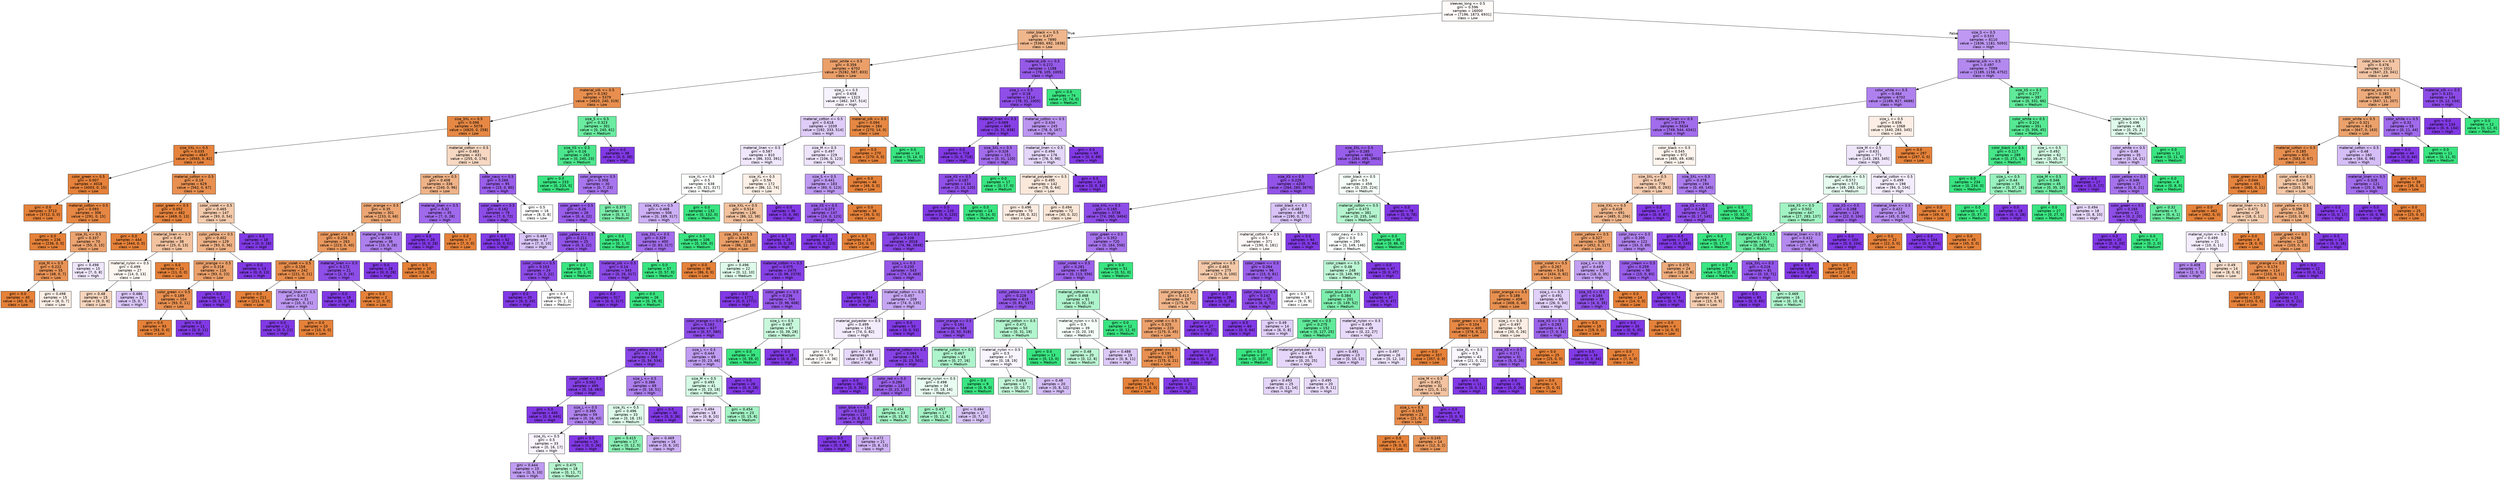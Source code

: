 digraph Tree {
node [shape=box, style="filled", color="black", fontname="helvetica"] ;
edge [fontname="helvetica"] ;
0 [label="sleeves_long <= 0.5\ngini = 0.596\nsamples = 16000\nvalue = [7196, 1873, 6931]\nclass = Low", fillcolor="#fefbf9"] ;
1 [label="color_black <= 0.5\ngini = 0.477\nsamples = 7890\nvalue = [5360, 692, 1838]\nclass = Low", fillcolor="#f0b68c"] ;
0 -> 1 [labeldistance=2.5, labelangle=45, headlabel="True"] ;
2 [label="color_white <= 0.5\ngini = 0.356\nsamples = 6702\nvalue = [5282, 587, 833]\nclass = Low", fillcolor="#eb9f69"] ;
1 -> 2 ;
3 [label="material_silk <= 0.5\ngini = 0.192\nsamples = 5379\nvalue = [4820, 240, 319]\nclass = Low", fillcolor="#e88f4f"] ;
2 -> 3 ;
4 [label="size_3XL <= 0.5\ngini = 0.096\nsamples = 5078\nvalue = [4820, 0, 258]\nclass = Low", fillcolor="#e68844"] ;
3 -> 4 ;
5 [label="size_XXL <= 0.5\ngini = 0.035\nsamples = 4647\nvalue = [4565, 0, 82]\nclass = Low", fillcolor="#e5833d"] ;
4 -> 5 ;
6 [label="color_green <= 0.5\ngini = 0.007\nsamples = 4018\nvalue = [4003, 0, 15]\nclass = Low", fillcolor="#e5813a"] ;
5 -> 6 ;
7 [label="gini = 0.0\nsamples = 3712\nvalue = [3712, 0, 0]\nclass = Low", fillcolor="#e58139"] ;
6 -> 7 ;
8 [label="material_cotton <= 0.5\ngini = 0.093\nsamples = 306\nvalue = [291, 0, 15]\nclass = Low", fillcolor="#e68743"] ;
6 -> 8 ;
9 [label="gini = 0.0\nsamples = 236\nvalue = [236, 0, 0]\nclass = Low", fillcolor="#e58139"] ;
8 -> 9 ;
10 [label="size_XL <= 0.5\ngini = 0.337\nsamples = 70\nvalue = [55, 0, 15]\nclass = Low", fillcolor="#eca36f"] ;
8 -> 10 ;
11 [label="size_M <= 0.5\ngini = 0.222\nsamples = 55\nvalue = [48, 0, 7]\nclass = Low", fillcolor="#e99356"] ;
10 -> 11 ;
12 [label="gini = 0.0\nsamples = 40\nvalue = [40, 0, 0]\nclass = Low", fillcolor="#e58139"] ;
11 -> 12 ;
13 [label="gini = 0.498\nsamples = 15\nvalue = [8, 0, 7]\nclass = Low", fillcolor="#fcefe6"] ;
11 -> 13 ;
14 [label="gini = 0.498\nsamples = 15\nvalue = [7, 0, 8]\nclass = High", fillcolor="#efe6fc"] ;
10 -> 14 ;
15 [label="material_cotton <= 0.5\ngini = 0.19\nsamples = 629\nvalue = [562, 0, 67]\nclass = Low", fillcolor="#e89051"] ;
5 -> 15 ;
16 [label="color_green <= 0.5\ngini = 0.052\nsamples = 482\nvalue = [469, 0, 13]\nclass = Low", fillcolor="#e6843e"] ;
15 -> 16 ;
17 [label="gini = 0.0\nsamples = 444\nvalue = [444, 0, 0]\nclass = Low", fillcolor="#e58139"] ;
16 -> 17 ;
18 [label="material_linen <= 0.5\ngini = 0.45\nsamples = 38\nvalue = [25, 0, 13]\nclass = Low", fillcolor="#f3c3a0"] ;
16 -> 18 ;
19 [label="material_nylon <= 0.5\ngini = 0.499\nsamples = 27\nvalue = [14, 0, 13]\nclass = Low", fillcolor="#fdf6f1"] ;
18 -> 19 ;
20 [label="gini = 0.48\nsamples = 15\nvalue = [9, 0, 6]\nclass = Low", fillcolor="#f6d5bd"] ;
19 -> 20 ;
21 [label="gini = 0.486\nsamples = 12\nvalue = [5, 0, 7]\nclass = High", fillcolor="#dbc6f8"] ;
19 -> 21 ;
22 [label="gini = 0.0\nsamples = 11\nvalue = [11, 0, 0]\nclass = Low", fillcolor="#e58139"] ;
18 -> 22 ;
23 [label="color_violet <= 0.5\ngini = 0.465\nsamples = 147\nvalue = [93, 0, 54]\nclass = Low", fillcolor="#f4caac"] ;
15 -> 23 ;
24 [label="color_yellow <= 0.5\ngini = 0.402\nsamples = 129\nvalue = [93, 0, 36]\nclass = Low", fillcolor="#efb286"] ;
23 -> 24 ;
25 [label="color_orange <= 0.5\ngini = 0.318\nsamples = 116\nvalue = [93, 0, 23]\nclass = Low", fillcolor="#eba06a"] ;
24 -> 25 ;
26 [label="color_green <= 0.5\ngini = 0.189\nsamples = 104\nvalue = [93, 0, 11]\nclass = Low", fillcolor="#e89050"] ;
25 -> 26 ;
27 [label="gini = 0.0\nsamples = 93\nvalue = [93, 0, 0]\nclass = Low", fillcolor="#e58139"] ;
26 -> 27 ;
28 [label="gini = 0.0\nsamples = 11\nvalue = [0, 0, 11]\nclass = High", fillcolor="#8139e5"] ;
26 -> 28 ;
29 [label="gini = 0.0\nsamples = 12\nvalue = [0, 0, 12]\nclass = High", fillcolor="#8139e5"] ;
25 -> 29 ;
30 [label="gini = 0.0\nsamples = 13\nvalue = [0, 0, 13]\nclass = High", fillcolor="#8139e5"] ;
24 -> 30 ;
31 [label="gini = 0.0\nsamples = 18\nvalue = [0, 0, 18]\nclass = High", fillcolor="#8139e5"] ;
23 -> 31 ;
32 [label="material_cotton <= 0.5\ngini = 0.483\nsamples = 431\nvalue = [255, 0, 176]\nclass = Low", fillcolor="#f7d8c2"] ;
4 -> 32 ;
33 [label="color_yellow <= 0.5\ngini = 0.408\nsamples = 336\nvalue = [240, 0, 96]\nclass = Low", fillcolor="#efb388"] ;
32 -> 33 ;
34 [label="color_orange <= 0.5\ngini = 0.35\nsamples = 301\nvalue = [233, 0, 68]\nclass = Low", fillcolor="#eda673"] ;
33 -> 34 ;
35 [label="color_green <= 0.5\ngini = 0.258\nsamples = 263\nvalue = [223, 0, 40]\nclass = Low", fillcolor="#ea985d"] ;
34 -> 35 ;
36 [label="color_violet <= 0.5\ngini = 0.158\nsamples = 242\nvalue = [221, 0, 21]\nclass = Low", fillcolor="#e78d4c"] ;
35 -> 36 ;
37 [label="gini = 0.0\nsamples = 211\nvalue = [211, 0, 0]\nclass = Low", fillcolor="#e58139"] ;
36 -> 37 ;
38 [label="material_linen <= 0.5\ngini = 0.437\nsamples = 31\nvalue = [10, 0, 21]\nclass = High", fillcolor="#bd97f1"] ;
36 -> 38 ;
39 [label="gini = 0.0\nsamples = 21\nvalue = [0, 0, 21]\nclass = High", fillcolor="#8139e5"] ;
38 -> 39 ;
40 [label="gini = 0.0\nsamples = 10\nvalue = [10, 0, 0]\nclass = Low", fillcolor="#e58139"] ;
38 -> 40 ;
41 [label="material_linen <= 0.5\ngini = 0.172\nsamples = 21\nvalue = [2, 0, 19]\nclass = High", fillcolor="#8e4ee8"] ;
35 -> 41 ;
42 [label="gini = 0.0\nsamples = 19\nvalue = [0, 0, 19]\nclass = High", fillcolor="#8139e5"] ;
41 -> 42 ;
43 [label="gini = 0.0\nsamples = 2\nvalue = [2, 0, 0]\nclass = Low", fillcolor="#e58139"] ;
41 -> 43 ;
44 [label="material_linen <= 0.5\ngini = 0.388\nsamples = 38\nvalue = [10, 0, 28]\nclass = High", fillcolor="#ae80ee"] ;
34 -> 44 ;
45 [label="gini = 0.0\nsamples = 28\nvalue = [0, 0, 28]\nclass = High", fillcolor="#8139e5"] ;
44 -> 45 ;
46 [label="gini = 0.0\nsamples = 10\nvalue = [10, 0, 0]\nclass = Low", fillcolor="#e58139"] ;
44 -> 46 ;
47 [label="material_linen <= 0.5\ngini = 0.32\nsamples = 35\nvalue = [7, 0, 28]\nclass = High", fillcolor="#a06aec"] ;
33 -> 47 ;
48 [label="gini = 0.0\nsamples = 28\nvalue = [0, 0, 28]\nclass = High", fillcolor="#8139e5"] ;
47 -> 48 ;
49 [label="gini = 0.0\nsamples = 7\nvalue = [7, 0, 0]\nclass = Low", fillcolor="#e58139"] ;
47 -> 49 ;
50 [label="color_navy <= 0.5\ngini = 0.266\nsamples = 95\nvalue = [15, 0, 80]\nclass = High", fillcolor="#995eea"] ;
32 -> 50 ;
51 [label="color_cream <= 0.5\ngini = 0.162\nsamples = 79\nvalue = [7, 0, 72]\nclass = High", fillcolor="#8d4ce8"] ;
50 -> 51 ;
52 [label="gini = 0.0\nsamples = 62\nvalue = [0, 0, 62]\nclass = High", fillcolor="#8139e5"] ;
51 -> 52 ;
53 [label="gini = 0.484\nsamples = 17\nvalue = [7, 0, 10]\nclass = High", fillcolor="#d9c4f7"] ;
51 -> 53 ;
54 [label="gini = 0.5\nsamples = 16\nvalue = [8, 0, 8]\nclass = Low", fillcolor="#ffffff"] ;
50 -> 54 ;
55 [label="size_S <= 0.5\ngini = 0.323\nsamples = 301\nvalue = [0, 240, 61]\nclass = Medium", fillcolor="#6beca1"] ;
3 -> 55 ;
56 [label="size_XS <= 0.5\ngini = 0.16\nsamples = 263\nvalue = [0, 240, 23]\nclass = Medium", fillcolor="#4ce78d"] ;
55 -> 56 ;
57 [label="gini = 0.0\nsamples = 233\nvalue = [0, 233, 0]\nclass = Medium", fillcolor="#39e581"] ;
56 -> 57 ;
58 [label="color_orange <= 0.5\ngini = 0.358\nsamples = 30\nvalue = [0, 7, 23]\nclass = High", fillcolor="#a775ed"] ;
56 -> 58 ;
59 [label="color_green <= 0.5\ngini = 0.26\nsamples = 26\nvalue = [0, 4, 22]\nclass = High", fillcolor="#985dea"] ;
58 -> 59 ;
60 [label="color_yellow <= 0.5\ngini = 0.211\nsamples = 25\nvalue = [0, 3, 22]\nclass = High", fillcolor="#9254e9"] ;
59 -> 60 ;
61 [label="color_violet <= 0.5\ngini = 0.153\nsamples = 24\nvalue = [0, 2, 22]\nclass = High", fillcolor="#8c4be7"] ;
60 -> 61 ;
62 [label="gini = 0.0\nsamples = 20\nvalue = [0, 0, 20]\nclass = High", fillcolor="#8139e5"] ;
61 -> 62 ;
63 [label="gini = 0.5\nsamples = 4\nvalue = [0, 2, 2]\nclass = Medium", fillcolor="#ffffff"] ;
61 -> 63 ;
64 [label="gini = 0.0\nsamples = 1\nvalue = [0, 1, 0]\nclass = Medium", fillcolor="#39e581"] ;
60 -> 64 ;
65 [label="gini = 0.0\nsamples = 1\nvalue = [0, 1, 0]\nclass = Medium", fillcolor="#39e581"] ;
59 -> 65 ;
66 [label="gini = 0.375\nsamples = 4\nvalue = [0, 3, 1]\nclass = Medium", fillcolor="#7beeab"] ;
58 -> 66 ;
67 [label="gini = 0.0\nsamples = 38\nvalue = [0, 0, 38]\nclass = High", fillcolor="#8139e5"] ;
55 -> 67 ;
68 [label="size_L <= 0.5\ngini = 0.658\nsamples = 1323\nvalue = [462, 347, 514]\nclass = High", fillcolor="#f7f3fd"] ;
2 -> 68 ;
69 [label="material_cotton <= 0.5\ngini = 0.618\nsamples = 1039\nvalue = [192, 333, 514]\nclass = High", fillcolor="#dfccf8"] ;
68 -> 69 ;
70 [label="material_linen <= 0.5\ngini = 0.587\nsamples = 810\nvalue = [86, 333, 391]\nclass = High", fillcolor="#f0e7fc"] ;
69 -> 70 ;
71 [label="size_XL <= 0.5\ngini = 0.5\nsamples = 638\nvalue = [0, 321, 317]\nclass = Medium", fillcolor="#fdfffd"] ;
70 -> 71 ;
72 [label="size_XXL <= 0.5\ngini = 0.468\nsamples = 506\nvalue = [0, 189, 317]\nclass = High", fillcolor="#ccaff5"] ;
71 -> 72 ;
73 [label="size_3XL <= 0.5\ngini = 0.329\nsamples = 400\nvalue = [0, 83, 317]\nclass = High", fillcolor="#a26dec"] ;
72 -> 73 ;
74 [label="material_silk <= 0.5\ngini = 0.14\nsamples = 343\nvalue = [0, 26, 317]\nclass = High", fillcolor="#8b49e7"] ;
73 -> 74 ;
75 [label="gini = 0.0\nsamples = 317\nvalue = [0, 0, 317]\nclass = High", fillcolor="#8139e5"] ;
74 -> 75 ;
76 [label="gini = 0.0\nsamples = 26\nvalue = [0, 26, 0]\nclass = Medium", fillcolor="#39e581"] ;
74 -> 76 ;
77 [label="gini = 0.0\nsamples = 57\nvalue = [0, 57, 0]\nclass = Medium", fillcolor="#39e581"] ;
73 -> 77 ;
78 [label="gini = 0.0\nsamples = 106\nvalue = [0, 106, 0]\nclass = Medium", fillcolor="#39e581"] ;
72 -> 78 ;
79 [label="gini = 0.0\nsamples = 132\nvalue = [0, 132, 0]\nclass = Medium", fillcolor="#39e581"] ;
71 -> 79 ;
80 [label="size_XL <= 0.5\ngini = 0.56\nsamples = 172\nvalue = [86, 12, 74]\nclass = Low", fillcolor="#fcf0e7"] ;
70 -> 80 ;
81 [label="size_XXL <= 0.5\ngini = 0.514\nsamples = 136\nvalue = [86, 12, 38]\nclass = Low", fillcolor="#f2c19e"] ;
80 -> 81 ;
82 [label="size_3XL <= 0.5\ngini = 0.345\nsamples = 108\nvalue = [86, 12, 10]\nclass = Low", fillcolor="#eb9e66"] ;
81 -> 82 ;
83 [label="gini = 0.0\nsamples = 86\nvalue = [86, 0, 0]\nclass = Low", fillcolor="#e58139"] ;
82 -> 83 ;
84 [label="gini = 0.496\nsamples = 22\nvalue = [0, 12, 10]\nclass = Medium", fillcolor="#defbea"] ;
82 -> 84 ;
85 [label="gini = 0.0\nsamples = 28\nvalue = [0, 0, 28]\nclass = High", fillcolor="#8139e5"] ;
81 -> 85 ;
86 [label="gini = 0.0\nsamples = 36\nvalue = [0, 0, 36]\nclass = High", fillcolor="#8139e5"] ;
80 -> 86 ;
87 [label="size_M <= 0.5\ngini = 0.497\nsamples = 229\nvalue = [106, 0, 123]\nclass = High", fillcolor="#eee4fb"] ;
69 -> 87 ;
88 [label="size_S <= 0.5\ngini = 0.441\nsamples = 183\nvalue = [60, 0, 123]\nclass = High", fillcolor="#be9af2"] ;
87 -> 88 ;
89 [label="size_XS <= 0.5\ngini = 0.273\nsamples = 147\nvalue = [24, 0, 123]\nclass = High", fillcolor="#9a60ea"] ;
88 -> 89 ;
90 [label="gini = 0.0\nsamples = 123\nvalue = [0, 0, 123]\nclass = High", fillcolor="#8139e5"] ;
89 -> 90 ;
91 [label="gini = 0.0\nsamples = 24\nvalue = [24, 0, 0]\nclass = Low", fillcolor="#e58139"] ;
89 -> 91 ;
92 [label="gini = 0.0\nsamples = 36\nvalue = [36, 0, 0]\nclass = Low", fillcolor="#e58139"] ;
88 -> 92 ;
93 [label="gini = 0.0\nsamples = 46\nvalue = [46, 0, 0]\nclass = Low", fillcolor="#e58139"] ;
87 -> 93 ;
94 [label="material_silk <= 0.5\ngini = 0.094\nsamples = 284\nvalue = [270, 14, 0]\nclass = Low", fillcolor="#e68843"] ;
68 -> 94 ;
95 [label="gini = 0.0\nsamples = 270\nvalue = [270, 0, 0]\nclass = Low", fillcolor="#e58139"] ;
94 -> 95 ;
96 [label="gini = 0.0\nsamples = 14\nvalue = [0, 14, 0]\nclass = Medium", fillcolor="#39e581"] ;
94 -> 96 ;
97 [label="material_silk <= 0.5\ngini = 0.272\nsamples = 1188\nvalue = [78, 105, 1005]\nclass = High", fillcolor="#965ae9"] ;
1 -> 97 ;
98 [label="size_L <= 0.5\ngini = 0.18\nsamples = 1114\nvalue = [78, 31, 1005]\nclass = High", fillcolor="#8e4ee8"] ;
97 -> 98 ;
99 [label="material_linen <= 0.5\ngini = 0.069\nsamples = 869\nvalue = [0, 31, 838]\nclass = High", fillcolor="#8640e6"] ;
98 -> 99 ;
100 [label="gini = 0.0\nsamples = 718\nvalue = [0, 0, 718]\nclass = High", fillcolor="#8139e5"] ;
99 -> 100 ;
101 [label="size_3XL <= 0.5\ngini = 0.326\nsamples = 151\nvalue = [0, 31, 120]\nclass = High", fillcolor="#a26cec"] ;
99 -> 101 ;
102 [label="size_XS <= 0.5\ngini = 0.187\nsamples = 134\nvalue = [0, 14, 120]\nclass = High", fillcolor="#9050e8"] ;
101 -> 102 ;
103 [label="gini = 0.0\nsamples = 120\nvalue = [0, 0, 120]\nclass = High", fillcolor="#8139e5"] ;
102 -> 103 ;
104 [label="gini = 0.0\nsamples = 14\nvalue = [0, 14, 0]\nclass = Medium", fillcolor="#39e581"] ;
102 -> 104 ;
105 [label="gini = 0.0\nsamples = 17\nvalue = [0, 17, 0]\nclass = Medium", fillcolor="#39e581"] ;
101 -> 105 ;
106 [label="material_cotton <= 0.5\ngini = 0.434\nsamples = 245\nvalue = [78, 0, 167]\nclass = High", fillcolor="#bc95f1"] ;
98 -> 106 ;
107 [label="material_linen <= 0.5\ngini = 0.494\nsamples = 176\nvalue = [78, 0, 98]\nclass = High", fillcolor="#e5d7fa"] ;
106 -> 107 ;
108 [label="material_polyester <= 0.5\ngini = 0.495\nsamples = 142\nvalue = [78, 0, 64]\nclass = Low", fillcolor="#fae8db"] ;
107 -> 108 ;
109 [label="gini = 0.496\nsamples = 70\nvalue = [38, 0, 32]\nclass = Low", fillcolor="#fbebe0"] ;
108 -> 109 ;
110 [label="gini = 0.494\nsamples = 72\nvalue = [40, 0, 32]\nclass = Low", fillcolor="#fae6d7"] ;
108 -> 110 ;
111 [label="gini = 0.0\nsamples = 34\nvalue = [0, 0, 34]\nclass = High", fillcolor="#8139e5"] ;
107 -> 111 ;
112 [label="gini = 0.0\nsamples = 69\nvalue = [0, 0, 69]\nclass = High", fillcolor="#8139e5"] ;
106 -> 112 ;
113 [label="gini = 0.0\nsamples = 74\nvalue = [0, 74, 0]\nclass = Medium", fillcolor="#39e581"] ;
97 -> 113 ;
114 [label="size_S <= 0.5\ngini = 0.533\nsamples = 8110\nvalue = [1836, 1181, 5093]\nclass = High", fillcolor="#be98f2"] ;
0 -> 114 [labeldistance=2.5, labelangle=-45, headlabel="False"] ;
115 [label="material_silk <= 0.5\ngini = 0.497\nsamples = 7099\nvalue = [1189, 1158, 4752]\nclass = High", fillcolor="#b388ef"] ;
114 -> 115 ;
116 [label="color_white <= 0.5\ngini = 0.464\nsamples = 6702\nvalue = [1189, 827, 4686]\nclass = High", fillcolor="#af81ef"] ;
115 -> 116 ;
117 [label="material_linen <= 0.5\ngini = 0.379\nsamples = 5634\nvalue = [749, 544, 4341]\nclass = High", fillcolor="#a26dec"] ;
116 -> 117 ;
118 [label="size_3XL <= 0.5\ngini = 0.285\nsamples = 4662\nvalue = [264, 495, 3903]\nclass = High", fillcolor="#985dea"] ;
117 -> 118 ;
119 [label="size_XS <= 0.5\ngini = 0.226\nsamples = 4203\nvalue = [264, 260, 3679]\nclass = High", fillcolor="#9253e8"] ;
118 -> 119 ;
120 [label="size_XXL <= 0.5\ngini = 0.165\nsamples = 3738\nvalue = [74, 260, 3404]\nclass = High", fillcolor="#8d4ce7"] ;
119 -> 120 ;
121 [label="color_black <= 0.5\ngini = 0.108\nsamples = 3018\nvalue = [74, 96, 2848]\nclass = High", fillcolor="#8845e7"] ;
120 -> 121 ;
122 [label="material_cotton <= 0.5\ngini = 0.075\nsamples = 2475\nvalue = [0, 96, 2379]\nclass = High", fillcolor="#8641e6"] ;
121 -> 122 ;
123 [label="gini = 0.0\nsamples = 1771\nvalue = [0, 0, 1771]\nclass = High", fillcolor="#8139e5"] ;
122 -> 123 ;
124 [label="color_green <= 0.5\ngini = 0.236\nsamples = 704\nvalue = [0, 96, 608]\nclass = High", fillcolor="#9558e9"] ;
122 -> 124 ;
125 [label="color_orange <= 0.5\ngini = 0.163\nsamples = 637\nvalue = [0, 57, 580]\nclass = High", fillcolor="#8d4ce8"] ;
124 -> 125 ;
126 [label="color_yellow <= 0.5\ngini = 0.113\nsamples = 568\nvalue = [0, 34, 534]\nclass = High", fillcolor="#8946e7"] ;
125 -> 126 ;
127 [label="color_violet <= 0.5\ngini = 0.062\nsamples = 499\nvalue = [0, 16, 483]\nclass = High", fillcolor="#8540e6"] ;
126 -> 127 ;
128 [label="gini = 0.0\nsamples = 440\nvalue = [0, 0, 440]\nclass = High", fillcolor="#8139e5"] ;
127 -> 128 ;
129 [label="size_L <= 0.5\ngini = 0.395\nsamples = 59\nvalue = [0, 16, 43]\nclass = High", fillcolor="#b083ef"] ;
127 -> 129 ;
130 [label="size_XL <= 0.5\ngini = 0.5\nsamples = 33\nvalue = [0, 16, 17]\nclass = High", fillcolor="#f8f3fd"] ;
129 -> 130 ;
131 [label="gini = 0.444\nsamples = 15\nvalue = [0, 5, 10]\nclass = High", fillcolor="#c09cf2"] ;
130 -> 131 ;
132 [label="gini = 0.475\nsamples = 18\nvalue = [0, 11, 7]\nclass = Medium", fillcolor="#b7f6d1"] ;
130 -> 132 ;
133 [label="gini = 0.0\nsamples = 26\nvalue = [0, 0, 26]\nclass = High", fillcolor="#8139e5"] ;
129 -> 133 ;
134 [label="size_L <= 0.5\ngini = 0.386\nsamples = 69\nvalue = [0, 18, 51]\nclass = High", fillcolor="#ad7fee"] ;
126 -> 134 ;
135 [label="size_XL <= 0.5\ngini = 0.496\nsamples = 33\nvalue = [0, 18, 15]\nclass = Medium", fillcolor="#defbea"] ;
134 -> 135 ;
136 [label="gini = 0.415\nsamples = 17\nvalue = [0, 12, 5]\nclass = Medium", fillcolor="#8bf0b5"] ;
135 -> 136 ;
137 [label="gini = 0.469\nsamples = 16\nvalue = [0, 6, 10]\nclass = High", fillcolor="#cdb0f5"] ;
135 -> 137 ;
138 [label="gini = 0.0\nsamples = 36\nvalue = [0, 0, 36]\nclass = High", fillcolor="#8139e5"] ;
134 -> 138 ;
139 [label="size_L <= 0.5\ngini = 0.444\nsamples = 69\nvalue = [0, 23, 46]\nclass = High", fillcolor="#c09cf2"] ;
125 -> 139 ;
140 [label="size_M <= 0.5\ngini = 0.493\nsamples = 41\nvalue = [0, 23, 18]\nclass = Medium", fillcolor="#d4f9e4"] ;
139 -> 140 ;
141 [label="gini = 0.494\nsamples = 18\nvalue = [0, 8, 10]\nclass = High", fillcolor="#e6d7fa"] ;
140 -> 141 ;
142 [label="gini = 0.454\nsamples = 23\nvalue = [0, 15, 8]\nclass = Medium", fillcolor="#a3f3c4"] ;
140 -> 142 ;
143 [label="gini = 0.0\nsamples = 28\nvalue = [0, 0, 28]\nclass = High", fillcolor="#8139e5"] ;
139 -> 143 ;
144 [label="size_L <= 0.5\ngini = 0.487\nsamples = 67\nvalue = [0, 39, 28]\nclass = Medium", fillcolor="#c7f8db"] ;
124 -> 144 ;
145 [label="gini = 0.0\nsamples = 39\nvalue = [0, 39, 0]\nclass = Medium", fillcolor="#39e581"] ;
144 -> 145 ;
146 [label="gini = 0.0\nsamples = 28\nvalue = [0, 0, 28]\nclass = High", fillcolor="#8139e5"] ;
144 -> 146 ;
147 [label="size_L <= 0.5\ngini = 0.235\nsamples = 543\nvalue = [74, 0, 469]\nclass = High", fillcolor="#9558e9"] ;
121 -> 147 ;
148 [label="gini = 0.0\nsamples = 334\nvalue = [0, 0, 334]\nclass = High", fillcolor="#8139e5"] ;
147 -> 148 ;
149 [label="material_cotton <= 0.5\ngini = 0.457\nsamples = 209\nvalue = [74, 0, 135]\nclass = High", fillcolor="#c6a6f3"] ;
147 -> 149 ;
150 [label="material_polyester <= 0.5\ngini = 0.499\nsamples = 156\nvalue = [74, 0, 82]\nclass = High", fillcolor="#f3ecfc"] ;
149 -> 150 ;
151 [label="gini = 0.5\nsamples = 73\nvalue = [37, 0, 36]\nclass = Low", fillcolor="#fefcfa"] ;
150 -> 151 ;
152 [label="gini = 0.494\nsamples = 83\nvalue = [37, 0, 46]\nclass = High", fillcolor="#e6d8fa"] ;
150 -> 152 ;
153 [label="gini = 0.0\nsamples = 53\nvalue = [0, 0, 53]\nclass = High", fillcolor="#8139e5"] ;
149 -> 153 ;
154 [label="color_green <= 0.5\ngini = 0.352\nsamples = 720\nvalue = [0, 164, 556]\nclass = High", fillcolor="#a673ed"] ;
120 -> 154 ;
155 [label="color_violet <= 0.5\ngini = 0.281\nsamples = 669\nvalue = [0, 113, 556]\nclass = High", fillcolor="#9b61ea"] ;
154 -> 155 ;
156 [label="color_yellow <= 0.5\ngini = 0.228\nsamples = 618\nvalue = [0, 81, 537]\nclass = High", fillcolor="#9457e9"] ;
155 -> 156 ;
157 [label="color_orange <= 0.5\ngini = 0.161\nsamples = 568\nvalue = [0, 50, 518]\nclass = High", fillcolor="#8d4ce8"] ;
156 -> 157 ;
158 [label="material_cotton <= 0.5\ngini = 0.084\nsamples = 525\nvalue = [0, 23, 502]\nclass = High", fillcolor="#8742e6"] ;
157 -> 158 ;
159 [label="gini = 0.0\nsamples = 392\nvalue = [0, 0, 392]\nclass = High", fillcolor="#8139e5"] ;
158 -> 159 ;
160 [label="color_red <= 0.5\ngini = 0.286\nsamples = 133\nvalue = [0, 23, 110]\nclass = High", fillcolor="#9b62ea"] ;
158 -> 160 ;
161 [label="color_blue <= 0.5\ngini = 0.135\nsamples = 110\nvalue = [0, 8, 102]\nclass = High", fillcolor="#8b49e7"] ;
160 -> 161 ;
162 [label="gini = 0.0\nsamples = 89\nvalue = [0, 0, 89]\nclass = High", fillcolor="#8139e5"] ;
161 -> 162 ;
163 [label="gini = 0.472\nsamples = 21\nvalue = [0, 8, 13]\nclass = High", fillcolor="#cfb3f5"] ;
161 -> 163 ;
164 [label="gini = 0.454\nsamples = 23\nvalue = [0, 15, 8]\nclass = Medium", fillcolor="#a3f3c4"] ;
160 -> 164 ;
165 [label="material_cotton <= 0.5\ngini = 0.467\nsamples = 43\nvalue = [0, 27, 16]\nclass = Medium", fillcolor="#aef4cc"] ;
157 -> 165 ;
166 [label="material_nylon <= 0.5\ngini = 0.498\nsamples = 34\nvalue = [0, 18, 16]\nclass = Medium", fillcolor="#e9fcf1"] ;
165 -> 166 ;
167 [label="gini = 0.457\nsamples = 17\nvalue = [0, 11, 6]\nclass = Medium", fillcolor="#a5f3c6"] ;
166 -> 167 ;
168 [label="gini = 0.484\nsamples = 17\nvalue = [0, 7, 10]\nclass = High", fillcolor="#d9c4f7"] ;
166 -> 168 ;
169 [label="gini = 0.0\nsamples = 9\nvalue = [0, 9, 0]\nclass = Medium", fillcolor="#39e581"] ;
165 -> 169 ;
170 [label="material_cotton <= 0.5\ngini = 0.471\nsamples = 50\nvalue = [0, 31, 19]\nclass = Medium", fillcolor="#b2f5ce"] ;
156 -> 170 ;
171 [label="material_nylon <= 0.5\ngini = 0.5\nsamples = 37\nvalue = [0, 18, 19]\nclass = High", fillcolor="#f8f5fe"] ;
170 -> 171 ;
172 [label="gini = 0.484\nsamples = 17\nvalue = [0, 10, 7]\nclass = Medium", fillcolor="#c4f7d9"] ;
171 -> 172 ;
173 [label="gini = 0.48\nsamples = 20\nvalue = [0, 8, 12]\nclass = High", fillcolor="#d5bdf6"] ;
171 -> 173 ;
174 [label="gini = 0.0\nsamples = 13\nvalue = [0, 13, 0]\nclass = Medium", fillcolor="#39e581"] ;
170 -> 174 ;
175 [label="material_cotton <= 0.5\ngini = 0.468\nsamples = 51\nvalue = [0, 32, 19]\nclass = Medium", fillcolor="#aff4cc"] ;
155 -> 175 ;
176 [label="material_nylon <= 0.5\ngini = 0.5\nsamples = 39\nvalue = [0, 20, 19]\nclass = Medium", fillcolor="#f5fef9"] ;
175 -> 176 ;
177 [label="gini = 0.48\nsamples = 20\nvalue = [0, 12, 8]\nclass = Medium", fillcolor="#bdf6d5"] ;
176 -> 177 ;
178 [label="gini = 0.488\nsamples = 19\nvalue = [0, 8, 11]\nclass = High", fillcolor="#ddc9f8"] ;
176 -> 178 ;
179 [label="gini = 0.0\nsamples = 12\nvalue = [0, 12, 0]\nclass = Medium", fillcolor="#39e581"] ;
175 -> 179 ;
180 [label="gini = 0.0\nsamples = 51\nvalue = [0, 51, 0]\nclass = Medium", fillcolor="#39e581"] ;
154 -> 180 ;
181 [label="color_black <= 0.5\ngini = 0.483\nsamples = 465\nvalue = [190, 0, 275]\nclass = High", fillcolor="#d8c2f7"] ;
119 -> 181 ;
182 [label="material_cotton <= 0.5\ngini = 0.5\nsamples = 371\nvalue = [190, 0, 181]\nclass = Low", fillcolor="#fef9f6"] ;
181 -> 182 ;
183 [label="color_yellow <= 0.5\ngini = 0.463\nsamples = 275\nvalue = [175, 0, 100]\nclass = Low", fillcolor="#f4c9aa"] ;
182 -> 183 ;
184 [label="color_orange <= 0.5\ngini = 0.413\nsamples = 247\nvalue = [175, 0, 72]\nclass = Low", fillcolor="#f0b58a"] ;
183 -> 184 ;
185 [label="color_violet <= 0.5\ngini = 0.325\nsamples = 220\nvalue = [175, 0, 45]\nclass = Low", fillcolor="#eca16c"] ;
184 -> 185 ;
186 [label="color_green <= 0.5\ngini = 0.191\nsamples = 196\nvalue = [175, 0, 21]\nclass = Low", fillcolor="#e89051"] ;
185 -> 186 ;
187 [label="gini = 0.0\nsamples = 175\nvalue = [175, 0, 0]\nclass = Low", fillcolor="#e58139"] ;
186 -> 187 ;
188 [label="gini = 0.0\nsamples = 21\nvalue = [0, 0, 21]\nclass = High", fillcolor="#8139e5"] ;
186 -> 188 ;
189 [label="gini = 0.0\nsamples = 24\nvalue = [0, 0, 24]\nclass = High", fillcolor="#8139e5"] ;
185 -> 189 ;
190 [label="gini = 0.0\nsamples = 27\nvalue = [0, 0, 27]\nclass = High", fillcolor="#8139e5"] ;
184 -> 190 ;
191 [label="gini = 0.0\nsamples = 28\nvalue = [0, 0, 28]\nclass = High", fillcolor="#8139e5"] ;
183 -> 191 ;
192 [label="color_cream <= 0.5\ngini = 0.264\nsamples = 96\nvalue = [15, 0, 81]\nclass = High", fillcolor="#985eea"] ;
182 -> 192 ;
193 [label="color_navy <= 0.5\ngini = 0.142\nsamples = 78\nvalue = [6, 0, 72]\nclass = High", fillcolor="#8c49e7"] ;
192 -> 193 ;
194 [label="gini = 0.0\nsamples = 64\nvalue = [0, 0, 64]\nclass = High", fillcolor="#8139e5"] ;
193 -> 194 ;
195 [label="gini = 0.49\nsamples = 14\nvalue = [6, 0, 8]\nclass = High", fillcolor="#e0cef8"] ;
193 -> 195 ;
196 [label="gini = 0.5\nsamples = 18\nvalue = [9, 0, 9]\nclass = Low", fillcolor="#ffffff"] ;
192 -> 196 ;
197 [label="gini = 0.0\nsamples = 94\nvalue = [0, 0, 94]\nclass = High", fillcolor="#8139e5"] ;
181 -> 197 ;
198 [label="color_black <= 0.5\ngini = 0.5\nsamples = 459\nvalue = [0, 235, 224]\nclass = Medium", fillcolor="#f6fef9"] ;
118 -> 198 ;
199 [label="material_cotton <= 0.5\ngini = 0.473\nsamples = 381\nvalue = [0, 235, 146]\nclass = Medium", fillcolor="#b4f5cf"] ;
198 -> 199 ;
200 [label="color_navy <= 0.5\ngini = 0.5\nsamples = 295\nvalue = [0, 149, 146]\nclass = Medium", fillcolor="#fbfefc"] ;
199 -> 200 ;
201 [label="color_cream <= 0.5\ngini = 0.48\nsamples = 248\nvalue = [0, 149, 99]\nclass = Medium", fillcolor="#bdf6d5"] ;
200 -> 201 ;
202 [label="color_blue <= 0.5\ngini = 0.384\nsamples = 201\nvalue = [0, 149, 52]\nclass = Medium", fillcolor="#7eeead"] ;
201 -> 202 ;
203 [label="color_red <= 0.5\ngini = 0.275\nsamples = 152\nvalue = [0, 127, 25]\nclass = Medium", fillcolor="#60ea9a"] ;
202 -> 203 ;
204 [label="gini = 0.0\nsamples = 107\nvalue = [0, 107, 0]\nclass = Medium", fillcolor="#39e581"] ;
203 -> 204 ;
205 [label="material_polyester <= 0.5\ngini = 0.494\nsamples = 45\nvalue = [0, 20, 25]\nclass = High", fillcolor="#e6d7fa"] ;
203 -> 205 ;
206 [label="gini = 0.493\nsamples = 25\nvalue = [0, 11, 14]\nclass = High", fillcolor="#e4d5f9"] ;
205 -> 206 ;
207 [label="gini = 0.495\nsamples = 20\nvalue = [0, 9, 11]\nclass = High", fillcolor="#e8dbfa"] ;
205 -> 207 ;
208 [label="material_nylon <= 0.5\ngini = 0.495\nsamples = 49\nvalue = [0, 22, 27]\nclass = High", fillcolor="#e8dafa"] ;
202 -> 208 ;
209 [label="gini = 0.491\nsamples = 23\nvalue = [0, 10, 13]\nclass = High", fillcolor="#e2d1f9"] ;
208 -> 209 ;
210 [label="gini = 0.497\nsamples = 26\nvalue = [0, 12, 14]\nclass = High", fillcolor="#ede3fb"] ;
208 -> 210 ;
211 [label="gini = 0.0\nsamples = 47\nvalue = [0, 0, 47]\nclass = High", fillcolor="#8139e5"] ;
201 -> 211 ;
212 [label="gini = 0.0\nsamples = 47\nvalue = [0, 0, 47]\nclass = High", fillcolor="#8139e5"] ;
200 -> 212 ;
213 [label="gini = 0.0\nsamples = 86\nvalue = [0, 86, 0]\nclass = Medium", fillcolor="#39e581"] ;
199 -> 213 ;
214 [label="gini = 0.0\nsamples = 78\nvalue = [0, 0, 78]\nclass = High", fillcolor="#8139e5"] ;
198 -> 214 ;
215 [label="color_black <= 0.5\ngini = 0.545\nsamples = 972\nvalue = [485, 49, 438]\nclass = Low", fillcolor="#fdf4ee"] ;
117 -> 215 ;
216 [label="size_3XL <= 0.5\ngini = 0.47\nsamples = 778\nvalue = [485, 0, 293]\nclass = Low", fillcolor="#f5cdb1"] ;
215 -> 216 ;
217 [label="size_XXL <= 0.5\ngini = 0.418\nsamples = 691\nvalue = [485, 0, 206]\nclass = Low", fillcolor="#f0b78d"] ;
216 -> 217 ;
218 [label="color_yellow <= 0.5\ngini = 0.327\nsamples = 569\nvalue = [452, 0, 117]\nclass = Low", fillcolor="#eca26c"] ;
217 -> 218 ;
219 [label="color_violet <= 0.5\ngini = 0.267\nsamples = 516\nvalue = [434, 0, 82]\nclass = Low", fillcolor="#ea995e"] ;
218 -> 219 ;
220 [label="color_orange <= 0.5\ngini = 0.188\nsamples = 456\nvalue = [408, 0, 48]\nclass = Low", fillcolor="#e89050"] ;
219 -> 220 ;
221 [label="color_green <= 0.5\ngini = 0.104\nsamples = 400\nvalue = [378, 0, 22]\nclass = Low", fillcolor="#e78845"] ;
220 -> 221 ;
222 [label="gini = 0.0\nsamples = 357\nvalue = [357, 0, 0]\nclass = Low", fillcolor="#e58139"] ;
221 -> 222 ;
223 [label="size_XL <= 0.5\ngini = 0.5\nsamples = 43\nvalue = [21, 0, 22]\nclass = High", fillcolor="#f9f6fe"] ;
221 -> 223 ;
224 [label="size_M <= 0.5\ngini = 0.451\nsamples = 32\nvalue = [21, 0, 11]\nclass = Low", fillcolor="#f3c3a1"] ;
223 -> 224 ;
225 [label="size_L <= 0.5\ngini = 0.159\nsamples = 23\nvalue = [21, 0, 2]\nclass = Low", fillcolor="#e78d4c"] ;
224 -> 225 ;
226 [label="gini = 0.0\nsamples = 9\nvalue = [9, 0, 0]\nclass = Low", fillcolor="#e58139"] ;
225 -> 226 ;
227 [label="gini = 0.245\nsamples = 14\nvalue = [12, 0, 2]\nclass = Low", fillcolor="#e9965a"] ;
225 -> 227 ;
228 [label="gini = 0.0\nsamples = 9\nvalue = [0, 0, 9]\nclass = High", fillcolor="#8139e5"] ;
224 -> 228 ;
229 [label="gini = 0.0\nsamples = 11\nvalue = [0, 0, 11]\nclass = High", fillcolor="#8139e5"] ;
223 -> 229 ;
230 [label="size_L <= 0.5\ngini = 0.497\nsamples = 56\nvalue = [30, 0, 26]\nclass = Low", fillcolor="#fceee5"] ;
220 -> 230 ;
231 [label="size_XS <= 0.5\ngini = 0.271\nsamples = 31\nvalue = [5, 0, 26]\nclass = High", fillcolor="#995fea"] ;
230 -> 231 ;
232 [label="gini = 0.0\nsamples = 26\nvalue = [0, 0, 26]\nclass = High", fillcolor="#8139e5"] ;
231 -> 232 ;
233 [label="gini = 0.0\nsamples = 5\nvalue = [5, 0, 0]\nclass = Low", fillcolor="#e58139"] ;
231 -> 233 ;
234 [label="gini = 0.0\nsamples = 25\nvalue = [25, 0, 0]\nclass = Low", fillcolor="#e58139"] ;
230 -> 234 ;
235 [label="size_L <= 0.5\ngini = 0.491\nsamples = 60\nvalue = [26, 0, 34]\nclass = High", fillcolor="#e1d0f9"] ;
219 -> 235 ;
236 [label="size_XS <= 0.5\ngini = 0.283\nsamples = 41\nvalue = [7, 0, 34]\nclass = High", fillcolor="#9b62ea"] ;
235 -> 236 ;
237 [label="gini = 0.0\nsamples = 34\nvalue = [0, 0, 34]\nclass = High", fillcolor="#8139e5"] ;
236 -> 237 ;
238 [label="gini = 0.0\nsamples = 7\nvalue = [7, 0, 0]\nclass = Low", fillcolor="#e58139"] ;
236 -> 238 ;
239 [label="gini = 0.0\nsamples = 19\nvalue = [19, 0, 0]\nclass = Low", fillcolor="#e58139"] ;
235 -> 239 ;
240 [label="size_L <= 0.5\ngini = 0.449\nsamples = 53\nvalue = [18, 0, 35]\nclass = High", fillcolor="#c29ff2"] ;
218 -> 240 ;
241 [label="size_XS <= 0.5\ngini = 0.184\nsamples = 39\nvalue = [4, 0, 35]\nclass = High", fillcolor="#8f50e8"] ;
240 -> 241 ;
242 [label="gini = 0.0\nsamples = 35\nvalue = [0, 0, 35]\nclass = High", fillcolor="#8139e5"] ;
241 -> 242 ;
243 [label="gini = 0.0\nsamples = 4\nvalue = [4, 0, 0]\nclass = Low", fillcolor="#e58139"] ;
241 -> 243 ;
244 [label="gini = 0.0\nsamples = 14\nvalue = [14, 0, 0]\nclass = Low", fillcolor="#e58139"] ;
240 -> 244 ;
245 [label="color_navy <= 0.5\ngini = 0.395\nsamples = 122\nvalue = [33, 0, 89]\nclass = High", fillcolor="#b082ef"] ;
217 -> 245 ;
246 [label="color_cream <= 0.5\ngini = 0.259\nsamples = 98\nvalue = [15, 0, 83]\nclass = High", fillcolor="#985dea"] ;
245 -> 246 ;
247 [label="gini = 0.0\nsamples = 74\nvalue = [0, 0, 74]\nclass = High", fillcolor="#8139e5"] ;
246 -> 247 ;
248 [label="gini = 0.469\nsamples = 24\nvalue = [15, 0, 9]\nclass = Low", fillcolor="#f5cdb0"] ;
246 -> 248 ;
249 [label="gini = 0.375\nsamples = 24\nvalue = [18, 0, 6]\nclass = Low", fillcolor="#eeab7b"] ;
245 -> 249 ;
250 [label="gini = 0.0\nsamples = 87\nvalue = [0, 0, 87]\nclass = High", fillcolor="#8139e5"] ;
216 -> 250 ;
251 [label="size_3XL <= 0.5\ngini = 0.378\nsamples = 194\nvalue = [0, 49, 145]\nclass = High", fillcolor="#ac7cee"] ;
215 -> 251 ;
252 [label="size_XS <= 0.5\ngini = 0.188\nsamples = 162\nvalue = [0, 17, 145]\nclass = High", fillcolor="#9050e8"] ;
251 -> 252 ;
253 [label="gini = 0.0\nsamples = 145\nvalue = [0, 0, 145]\nclass = High", fillcolor="#8139e5"] ;
252 -> 253 ;
254 [label="gini = 0.0\nsamples = 17\nvalue = [0, 17, 0]\nclass = Medium", fillcolor="#39e581"] ;
252 -> 254 ;
255 [label="gini = 0.0\nsamples = 32\nvalue = [0, 32, 0]\nclass = Medium", fillcolor="#39e581"] ;
251 -> 255 ;
256 [label="size_L <= 0.5\ngini = 0.656\nsamples = 1068\nvalue = [440, 283, 345]\nclass = Low", fillcolor="#fceee5"] ;
116 -> 256 ;
257 [label="size_M <= 0.5\ngini = 0.631\nsamples = 771\nvalue = [143, 283, 345]\nclass = High", fillcolor="#efe6fc"] ;
256 -> 257 ;
258 [label="material_cotton <= 0.5\ngini = 0.572\nsamples = 573\nvalue = [49, 283, 241]\nclass = Medium", fillcolor="#e6fcef"] ;
257 -> 258 ;
259 [label="size_XS <= 0.5\ngini = 0.502\nsamples = 447\nvalue = [27, 283, 137]\nclass = Medium", fillcolor="#a2f3c4"] ;
258 -> 259 ;
260 [label="material_linen <= 0.5\ngini = 0.321\nsamples = 354\nvalue = [0, 283, 71]\nclass = Medium", fillcolor="#6beca1"] ;
259 -> 260 ;
261 [label="gini = 0.0\nsamples = 273\nvalue = [0, 273, 0]\nclass = Medium", fillcolor="#39e581"] ;
260 -> 261 ;
262 [label="size_3XL <= 0.5\ngini = 0.216\nsamples = 81\nvalue = [0, 10, 71]\nclass = High", fillcolor="#9355e9"] ;
260 -> 262 ;
263 [label="gini = 0.0\nsamples = 65\nvalue = [0, 0, 65]\nclass = High", fillcolor="#8139e5"] ;
262 -> 263 ;
264 [label="gini = 0.469\nsamples = 16\nvalue = [0, 10, 6]\nclass = Medium", fillcolor="#b0f5cd"] ;
262 -> 264 ;
265 [label="material_linen <= 0.5\ngini = 0.412\nsamples = 93\nvalue = [27, 0, 66]\nclass = High", fillcolor="#b58af0"] ;
259 -> 265 ;
266 [label="gini = 0.0\nsamples = 66\nvalue = [0, 0, 66]\nclass = High", fillcolor="#8139e5"] ;
265 -> 266 ;
267 [label="gini = 0.0\nsamples = 27\nvalue = [27, 0, 0]\nclass = Low", fillcolor="#e58139"] ;
265 -> 267 ;
268 [label="size_XS <= 0.5\ngini = 0.288\nsamples = 126\nvalue = [22, 0, 104]\nclass = High", fillcolor="#9c63ea"] ;
258 -> 268 ;
269 [label="gini = 0.0\nsamples = 104\nvalue = [0, 0, 104]\nclass = High", fillcolor="#8139e5"] ;
268 -> 269 ;
270 [label="gini = 0.0\nsamples = 22\nvalue = [22, 0, 0]\nclass = Low", fillcolor="#e58139"] ;
268 -> 270 ;
271 [label="material_cotton <= 0.5\ngini = 0.499\nsamples = 198\nvalue = [94, 0, 104]\nclass = High", fillcolor="#f3ecfc"] ;
257 -> 271 ;
272 [label="material_linen <= 0.5\ngini = 0.422\nsamples = 149\nvalue = [45, 0, 104]\nclass = High", fillcolor="#b88ff0"] ;
271 -> 272 ;
273 [label="gini = 0.0\nsamples = 104\nvalue = [0, 0, 104]\nclass = High", fillcolor="#8139e5"] ;
272 -> 273 ;
274 [label="gini = 0.0\nsamples = 45\nvalue = [45, 0, 0]\nclass = Low", fillcolor="#e58139"] ;
272 -> 274 ;
275 [label="gini = 0.0\nsamples = 49\nvalue = [49, 0, 0]\nclass = Low", fillcolor="#e58139"] ;
271 -> 275 ;
276 [label="gini = 0.0\nsamples = 297\nvalue = [297, 0, 0]\nclass = Low", fillcolor="#e58139"] ;
256 -> 276 ;
277 [label="size_XS <= 0.5\ngini = 0.277\nsamples = 397\nvalue = [0, 331, 66]\nclass = Medium", fillcolor="#60ea9a"] ;
115 -> 277 ;
278 [label="color_white <= 0.5\ngini = 0.224\nsamples = 351\nvalue = [0, 306, 45]\nclass = Medium", fillcolor="#56e994"] ;
277 -> 278 ;
279 [label="color_black <= 0.5\ngini = 0.117\nsamples = 289\nvalue = [0, 271, 18]\nclass = Medium", fillcolor="#46e789"] ;
278 -> 279 ;
280 [label="gini = 0.0\nsamples = 234\nvalue = [0, 234, 0]\nclass = Medium", fillcolor="#39e581"] ;
279 -> 280 ;
281 [label="size_L <= 0.5\ngini = 0.44\nsamples = 55\nvalue = [0, 37, 18]\nclass = Medium", fillcolor="#99f2be"] ;
279 -> 281 ;
282 [label="gini = 0.0\nsamples = 37\nvalue = [0, 37, 0]\nclass = Medium", fillcolor="#39e581"] ;
281 -> 282 ;
283 [label="gini = 0.0\nsamples = 18\nvalue = [0, 0, 18]\nclass = High", fillcolor="#8139e5"] ;
281 -> 283 ;
284 [label="size_L <= 0.5\ngini = 0.492\nsamples = 62\nvalue = [0, 35, 27]\nclass = Medium", fillcolor="#d2f9e2"] ;
278 -> 284 ;
285 [label="size_M <= 0.5\ngini = 0.346\nsamples = 45\nvalue = [0, 35, 10]\nclass = Medium", fillcolor="#72eca5"] ;
284 -> 285 ;
286 [label="gini = 0.0\nsamples = 27\nvalue = [0, 27, 0]\nclass = Medium", fillcolor="#39e581"] ;
285 -> 286 ;
287 [label="gini = 0.494\nsamples = 18\nvalue = [0, 8, 10]\nclass = High", fillcolor="#e6d7fa"] ;
285 -> 287 ;
288 [label="gini = 0.0\nsamples = 17\nvalue = [0, 0, 17]\nclass = High", fillcolor="#8139e5"] ;
284 -> 288 ;
289 [label="color_black <= 0.5\ngini = 0.496\nsamples = 46\nvalue = [0, 25, 21]\nclass = Medium", fillcolor="#dffbeb"] ;
277 -> 289 ;
290 [label="color_white <= 0.5\ngini = 0.48\nsamples = 35\nvalue = [0, 14, 21]\nclass = High", fillcolor="#d5bdf6"] ;
289 -> 290 ;
291 [label="color_yellow <= 0.5\ngini = 0.346\nsamples = 27\nvalue = [0, 6, 21]\nclass = High", fillcolor="#a572ec"] ;
290 -> 291 ;
292 [label="color_green <= 0.5\ngini = 0.165\nsamples = 22\nvalue = [0, 2, 20]\nclass = High", fillcolor="#8e4de8"] ;
291 -> 292 ;
293 [label="gini = 0.0\nsamples = 20\nvalue = [0, 0, 20]\nclass = High", fillcolor="#8139e5"] ;
292 -> 293 ;
294 [label="gini = 0.0\nsamples = 2\nvalue = [0, 2, 0]\nclass = Medium", fillcolor="#39e581"] ;
292 -> 294 ;
295 [label="gini = 0.32\nsamples = 5\nvalue = [0, 4, 1]\nclass = Medium", fillcolor="#6aeca0"] ;
291 -> 295 ;
296 [label="gini = 0.0\nsamples = 8\nvalue = [0, 8, 0]\nclass = Medium", fillcolor="#39e581"] ;
290 -> 296 ;
297 [label="gini = 0.0\nsamples = 11\nvalue = [0, 11, 0]\nclass = Medium", fillcolor="#39e581"] ;
289 -> 297 ;
298 [label="color_black <= 0.5\ngini = 0.476\nsamples = 1011\nvalue = [647, 23, 341]\nclass = Low", fillcolor="#f3c5a5"] ;
114 -> 298 ;
299 [label="material_silk <= 0.5\ngini = 0.383\nsamples = 865\nvalue = [647, 11, 207]\nclass = Low", fillcolor="#eeab7b"] ;
298 -> 299 ;
300 [label="color_white <= 0.5\ngini = 0.321\nsamples = 810\nvalue = [647, 0, 163]\nclass = Low", fillcolor="#eca16b"] ;
299 -> 300 ;
301 [label="material_cotton <= 0.5\ngini = 0.185\nsamples = 650\nvalue = [583, 0, 67]\nclass = Low", fillcolor="#e88f50"] ;
300 -> 301 ;
302 [label="color_green <= 0.5\ngini = 0.044\nsamples = 491\nvalue = [480, 0, 11]\nclass = Low", fillcolor="#e6843e"] ;
301 -> 302 ;
303 [label="gini = 0.0\nsamples = 462\nvalue = [462, 0, 0]\nclass = Low", fillcolor="#e58139"] ;
302 -> 303 ;
304 [label="material_linen <= 0.5\ngini = 0.471\nsamples = 29\nvalue = [18, 0, 11]\nclass = Low", fillcolor="#f5ceb2"] ;
302 -> 304 ;
305 [label="material_nylon <= 0.5\ngini = 0.499\nsamples = 21\nvalue = [10, 0, 11]\nclass = High", fillcolor="#f4edfd"] ;
304 -> 305 ;
306 [label="gini = 0.408\nsamples = 7\nvalue = [2, 0, 5]\nclass = High", fillcolor="#b388ef"] ;
305 -> 306 ;
307 [label="gini = 0.49\nsamples = 14\nvalue = [8, 0, 6]\nclass = Low", fillcolor="#f8e0ce"] ;
305 -> 307 ;
308 [label="gini = 0.0\nsamples = 8\nvalue = [8, 0, 0]\nclass = Low", fillcolor="#e58139"] ;
304 -> 308 ;
309 [label="color_violet <= 0.5\ngini = 0.456\nsamples = 159\nvalue = [103, 0, 56]\nclass = Low", fillcolor="#f3c6a5"] ;
301 -> 309 ;
310 [label="color_yellow <= 0.5\ngini = 0.398\nsamples = 142\nvalue = [103, 0, 39]\nclass = Low", fillcolor="#efb184"] ;
309 -> 310 ;
311 [label="color_green <= 0.5\ngini = 0.298\nsamples = 126\nvalue = [103, 0, 23]\nclass = Low", fillcolor="#eb9d65"] ;
310 -> 311 ;
312 [label="color_orange <= 0.5\ngini = 0.174\nsamples = 114\nvalue = [103, 0, 11]\nclass = Low", fillcolor="#e88e4e"] ;
311 -> 312 ;
313 [label="gini = 0.0\nsamples = 103\nvalue = [103, 0, 0]\nclass = Low", fillcolor="#e58139"] ;
312 -> 313 ;
314 [label="gini = 0.0\nsamples = 11\nvalue = [0, 0, 11]\nclass = High", fillcolor="#8139e5"] ;
312 -> 314 ;
315 [label="gini = 0.0\nsamples = 12\nvalue = [0, 0, 12]\nclass = High", fillcolor="#8139e5"] ;
311 -> 315 ;
316 [label="gini = 0.0\nsamples = 16\nvalue = [0, 0, 16]\nclass = High", fillcolor="#8139e5"] ;
310 -> 316 ;
317 [label="gini = 0.0\nsamples = 17\nvalue = [0, 0, 17]\nclass = High", fillcolor="#8139e5"] ;
309 -> 317 ;
318 [label="material_cotton <= 0.5\ngini = 0.48\nsamples = 160\nvalue = [64, 0, 96]\nclass = High", fillcolor="#d5bdf6"] ;
300 -> 318 ;
319 [label="material_linen <= 0.5\ngini = 0.328\nsamples = 121\nvalue = [25, 0, 96]\nclass = High", fillcolor="#a26dec"] ;
318 -> 319 ;
320 [label="gini = 0.0\nsamples = 96\nvalue = [0, 0, 96]\nclass = High", fillcolor="#8139e5"] ;
319 -> 320 ;
321 [label="gini = 0.0\nsamples = 25\nvalue = [25, 0, 0]\nclass = Low", fillcolor="#e58139"] ;
319 -> 321 ;
322 [label="gini = 0.0\nsamples = 39\nvalue = [39, 0, 0]\nclass = Low", fillcolor="#e58139"] ;
318 -> 322 ;
323 [label="color_white <= 0.5\ngini = 0.32\nsamples = 55\nvalue = [0, 11, 44]\nclass = High", fillcolor="#a06aec"] ;
299 -> 323 ;
324 [label="gini = 0.0\nsamples = 44\nvalue = [0, 0, 44]\nclass = High", fillcolor="#8139e5"] ;
323 -> 324 ;
325 [label="gini = 0.0\nsamples = 11\nvalue = [0, 11, 0]\nclass = Medium", fillcolor="#39e581"] ;
323 -> 325 ;
326 [label="material_silk <= 0.5\ngini = 0.151\nsamples = 146\nvalue = [0, 12, 134]\nclass = High", fillcolor="#8c4be7"] ;
298 -> 326 ;
327 [label="gini = 0.0\nsamples = 134\nvalue = [0, 0, 134]\nclass = High", fillcolor="#8139e5"] ;
326 -> 327 ;
328 [label="gini = 0.0\nsamples = 12\nvalue = [0, 12, 0]\nclass = Medium", fillcolor="#39e581"] ;
326 -> 328 ;
}